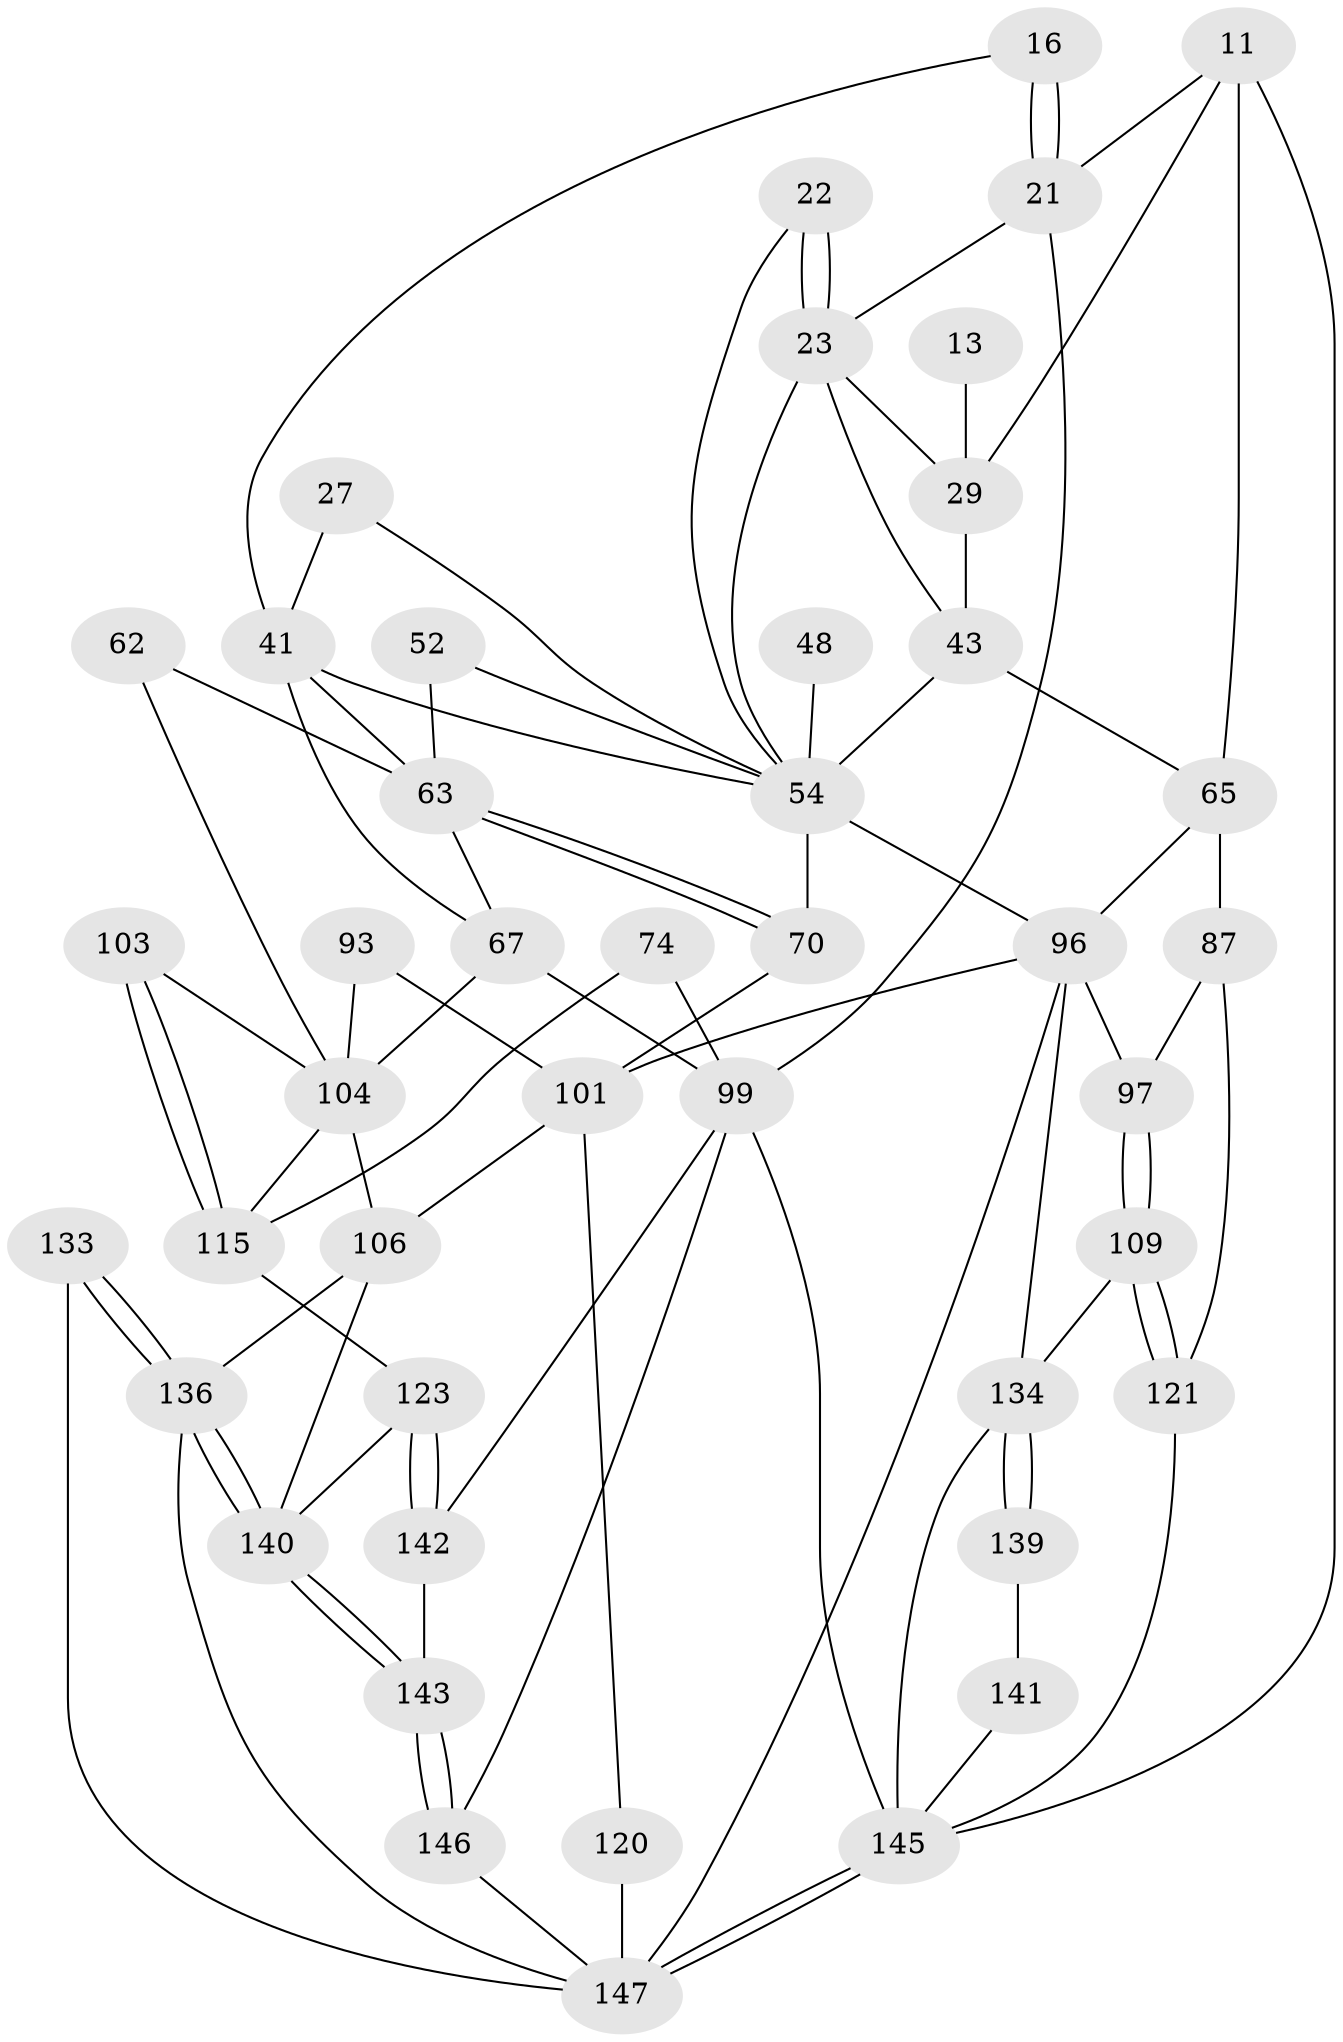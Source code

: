 // original degree distribution, {3: 0.02040816326530612, 5: 0.5782312925170068, 4: 0.20408163265306123, 6: 0.19727891156462585}
// Generated by graph-tools (version 1.1) at 2025/05/03/04/25 22:05:39]
// undirected, 44 vertices, 91 edges
graph export_dot {
graph [start="1"]
  node [color=gray90,style=filled];
  11 [pos="+0+0.16177735672413446",super="+10+9"];
  13 [pos="+0.30448013362695314+0.13642969337975505"];
  16 [pos="+1+0"];
  21 [pos="+1+0",super="+17"];
  22 [pos="+0.5977800148709247+0.07818688804983417"];
  23 [pos="+0.42826038149853796+0.21620029642144373",super="+3+4+20"];
  27 [pos="+0.7728701212471042+0.13466090838776446",super="+18"];
  29 [pos="+0.22059274272714208+0.1198929205364204",super="+8+28+12"];
  41 [pos="+0.7789935844912125+0.2844860698562678",super="+35+40"];
  43 [pos="+0.2683503165283827+0.31066905893569335",super="+25+24+42+30"];
  48 [pos="+0.5833540855899692+0.25263422569797706"];
  52 [pos="+0.6587497935881053+0.35446920444357044"];
  54 [pos="+0.6124291090408408+0.4313107244576198",super="+49+53+50+51"];
  62 [pos="+0.776885479087631+0.4533626011850478"];
  63 [pos="+0.762092739480008+0.4485272716988048",super="+60"];
  65 [pos="+0+0.5000801002306426",super="+64+47"];
  67 [pos="+0.8725841253730672+0.4522657755609427",super="+66+59"];
  70 [pos="+0.6615886055654027+0.47720363590219855"];
  74 [pos="+1+0.5573678854802504"];
  87 [pos="+0.042850156467166764+0.5152874081828506",super="+86+73"];
  93 [pos="+0.6735026297931569+0.5368592663534215",super="+90"];
  96 [pos="+0.4755209112723746+0.6875630003290005",super="+91+85+92"];
  97 [pos="+0.12804543462651113+0.6455684124373959",super="+72"];
  99 [pos="+1+0.9747741079231759",super="+98+78"];
  101 [pos="+0.591979473233452+0.655295213228838",super="+100+95"];
  103 [pos="+0.8506210244727204+0.6670243758440225"];
  104 [pos="+0.8228798597632029+0.6781269379094993",super="+88+89+82"];
  106 [pos="+0.7411713992997462+0.7056100564850847",super="+102+105"];
  109 [pos="+0.11359082734757799+0.6906748337124539"];
  115 [pos="+0.9514024680302468+0.766217132252042",super="+75+76"];
  120 [pos="+0.6014266749165464+0.7603555798733441",super="+119"];
  121 [pos="+0+0.7027660351980598"];
  123 [pos="+0.876182558161713+0.8320236257673199",super="+114"];
  133 [pos="+0.6824764801231198+0.8754133577042505"];
  134 [pos="+0.17947752785882853+1",super="+108+107+112"];
  136 [pos="+0.7195054372240102+0.9015855509127378",super="+126+127"];
  139 [pos="+0.32049983344337074+0.8035383849897486"];
  140 [pos="+0.746858383590701+0.9341311925427894",super="+124+125"];
  141 [pos="+0.43125068947579887+0.8856691351332577"];
  142 [pos="+0.7856282735553163+0.9468157262659568",super="+113"];
  143 [pos="+0.7593869749542571+0.9589223571313488"];
  145 [pos="+0.23676802130388505+1",super="+135+144"];
  146 [pos="+0.7231518004320795+1"];
  147 [pos="+0.575014256478628+1",super="+131+130+129+117+132"];
  11 -- 65 [weight=3];
  11 -- 29;
  11 -- 21;
  11 -- 145;
  13 -- 29 [weight=3];
  16 -- 21 [weight=2];
  16 -- 21;
  16 -- 41;
  21 -- 23;
  21 -- 99 [weight=2];
  22 -- 23 [weight=2];
  22 -- 23;
  22 -- 54;
  23 -- 43;
  23 -- 29;
  23 -- 54;
  27 -- 41 [weight=3];
  27 -- 54;
  29 -- 43 [weight=3];
  41 -- 67;
  41 -- 54;
  41 -- 63;
  43 -- 54;
  43 -- 65 [weight=2];
  48 -- 54 [weight=3];
  52 -- 54 [weight=2];
  52 -- 63;
  54 -- 70;
  54 -- 96 [weight=2];
  62 -- 63 [weight=2];
  62 -- 104;
  63 -- 70;
  63 -- 70;
  63 -- 67;
  65 -- 87 [weight=2];
  65 -- 96 [weight=2];
  67 -- 99 [weight=2];
  67 -- 104 [weight=2];
  70 -- 101;
  74 -- 115;
  74 -- 99 [weight=2];
  87 -- 97 [weight=2];
  87 -- 121;
  93 -- 104 [weight=2];
  93 -- 101 [weight=3];
  96 -- 134;
  96 -- 97;
  96 -- 101 [weight=2];
  96 -- 147;
  97 -- 109;
  97 -- 109;
  99 -- 146;
  99 -- 142;
  99 -- 145;
  101 -- 120 [weight=2];
  101 -- 106;
  103 -- 104;
  103 -- 115 [weight=2];
  103 -- 115;
  104 -- 115;
  104 -- 106 [weight=2];
  106 -- 136;
  106 -- 140;
  109 -- 121;
  109 -- 121;
  109 -- 134;
  115 -- 123;
  120 -- 147 [weight=3];
  121 -- 145;
  123 -- 142 [weight=2];
  123 -- 142;
  123 -- 140;
  133 -- 136 [weight=2];
  133 -- 136;
  133 -- 147;
  134 -- 139 [weight=2];
  134 -- 139;
  134 -- 145 [weight=2];
  136 -- 140 [weight=2];
  136 -- 140;
  136 -- 147;
  139 -- 141;
  140 -- 143;
  140 -- 143;
  141 -- 145 [weight=2];
  142 -- 143;
  143 -- 146;
  143 -- 146;
  145 -- 147 [weight=3];
  145 -- 147;
  146 -- 147;
}
